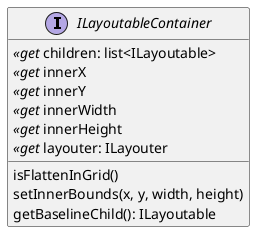@startuml
interface ILayoutableContainer {
  //«get// children: list<ILayoutable>
  //«get// innerX
  //«get// innerY
  //«get// innerWidth
  //«get// innerHeight
  //«get// layouter: ILayouter
  isFlattenInGrid()
  setInnerBounds(x, y, width, height)
  getBaselineChild(): ILayoutable
}
@enduml
